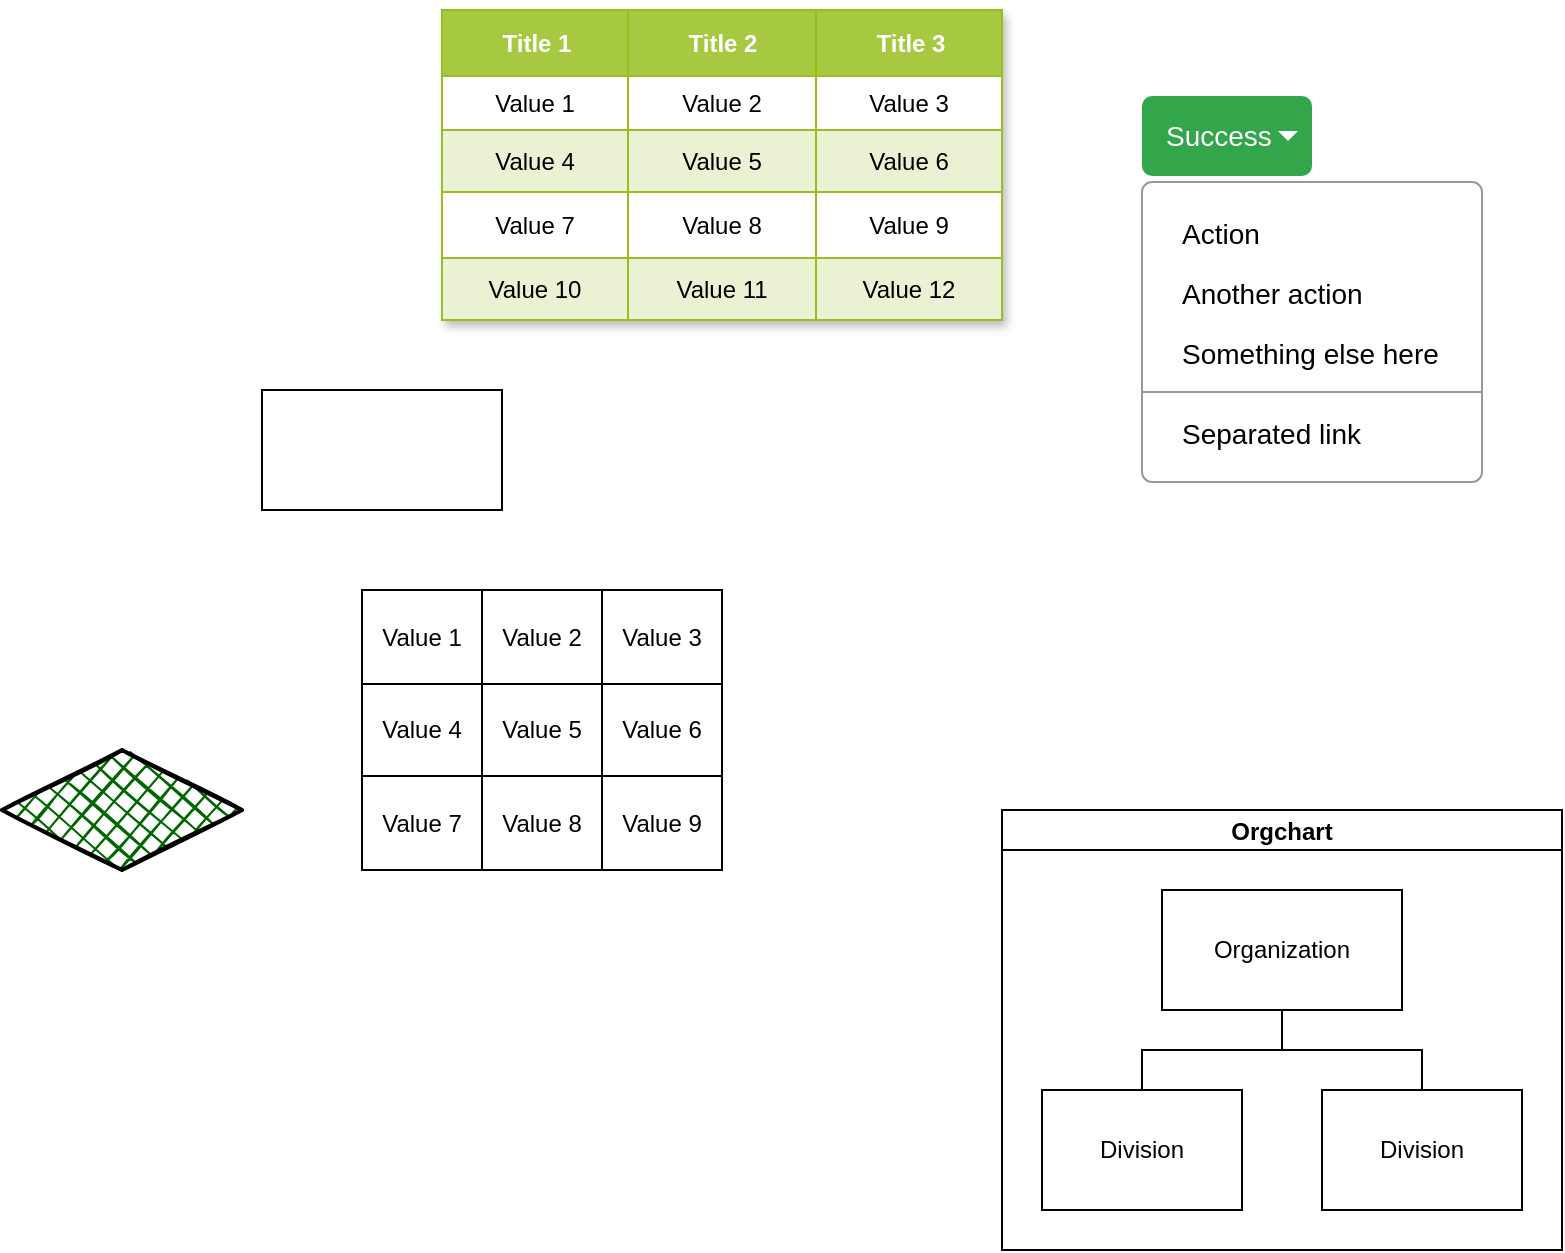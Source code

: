 <mxfile version="21.3.4" type="device">
  <diagram name="第 1 页" id="LPlaJvmciJl1bBwVOnsE">
    <mxGraphModel dx="1786" dy="684" grid="1" gridSize="10" guides="1" tooltips="1" connect="1" arrows="1" fold="1" page="1" pageScale="1" pageWidth="827" pageHeight="1169" math="0" shadow="0">
      <root>
        <mxCell id="0" />
        <mxCell id="1" parent="0" />
        <mxCell id="-VjTsKVu3mbZ37zovR0q-1" value="" style="rounded=0;whiteSpace=wrap;html=1;" vertex="1" parent="1">
          <mxGeometry x="120" y="240" width="120" height="60" as="geometry" />
        </mxCell>
        <mxCell id="-VjTsKVu3mbZ37zovR0q-2" value="" style="childLayout=tableLayout;recursiveResize=0;shadow=0;fillColor=none;" vertex="1" parent="1">
          <mxGeometry x="170" y="340" width="180" height="140" as="geometry" />
        </mxCell>
        <mxCell id="-VjTsKVu3mbZ37zovR0q-3" value="" style="shape=tableRow;horizontal=0;startSize=0;swimlaneHead=0;swimlaneBody=0;top=0;left=0;bottom=0;right=0;dropTarget=0;collapsible=0;recursiveResize=0;expand=0;fontStyle=0;fillColor=none;strokeColor=inherit;" vertex="1" parent="-VjTsKVu3mbZ37zovR0q-2">
          <mxGeometry width="180" height="47" as="geometry" />
        </mxCell>
        <mxCell id="-VjTsKVu3mbZ37zovR0q-4" value="Value 1" style="connectable=0;recursiveResize=0;strokeColor=inherit;fillColor=none;align=center;whiteSpace=wrap;html=1;" vertex="1" parent="-VjTsKVu3mbZ37zovR0q-3">
          <mxGeometry width="60" height="47" as="geometry">
            <mxRectangle width="60" height="47" as="alternateBounds" />
          </mxGeometry>
        </mxCell>
        <mxCell id="-VjTsKVu3mbZ37zovR0q-5" value="Value 2" style="connectable=0;recursiveResize=0;strokeColor=inherit;fillColor=none;align=center;whiteSpace=wrap;html=1;" vertex="1" parent="-VjTsKVu3mbZ37zovR0q-3">
          <mxGeometry x="60" width="60" height="47" as="geometry">
            <mxRectangle width="60" height="47" as="alternateBounds" />
          </mxGeometry>
        </mxCell>
        <mxCell id="-VjTsKVu3mbZ37zovR0q-6" value="Value 3" style="connectable=0;recursiveResize=0;strokeColor=inherit;fillColor=none;align=center;whiteSpace=wrap;html=1;" vertex="1" parent="-VjTsKVu3mbZ37zovR0q-3">
          <mxGeometry x="120" width="60" height="47" as="geometry">
            <mxRectangle width="60" height="47" as="alternateBounds" />
          </mxGeometry>
        </mxCell>
        <mxCell id="-VjTsKVu3mbZ37zovR0q-7" style="shape=tableRow;horizontal=0;startSize=0;swimlaneHead=0;swimlaneBody=0;top=0;left=0;bottom=0;right=0;dropTarget=0;collapsible=0;recursiveResize=0;expand=0;fontStyle=0;fillColor=none;strokeColor=inherit;" vertex="1" parent="-VjTsKVu3mbZ37zovR0q-2">
          <mxGeometry y="47" width="180" height="46" as="geometry" />
        </mxCell>
        <mxCell id="-VjTsKVu3mbZ37zovR0q-8" value="Value 4" style="connectable=0;recursiveResize=0;strokeColor=inherit;fillColor=none;align=center;whiteSpace=wrap;html=1;" vertex="1" parent="-VjTsKVu3mbZ37zovR0q-7">
          <mxGeometry width="60" height="46" as="geometry">
            <mxRectangle width="60" height="46" as="alternateBounds" />
          </mxGeometry>
        </mxCell>
        <mxCell id="-VjTsKVu3mbZ37zovR0q-9" value="Value 5" style="connectable=0;recursiveResize=0;strokeColor=inherit;fillColor=none;align=center;whiteSpace=wrap;html=1;" vertex="1" parent="-VjTsKVu3mbZ37zovR0q-7">
          <mxGeometry x="60" width="60" height="46" as="geometry">
            <mxRectangle width="60" height="46" as="alternateBounds" />
          </mxGeometry>
        </mxCell>
        <mxCell id="-VjTsKVu3mbZ37zovR0q-10" value="Value 6" style="connectable=0;recursiveResize=0;strokeColor=inherit;fillColor=none;align=center;whiteSpace=wrap;html=1;" vertex="1" parent="-VjTsKVu3mbZ37zovR0q-7">
          <mxGeometry x="120" width="60" height="46" as="geometry">
            <mxRectangle width="60" height="46" as="alternateBounds" />
          </mxGeometry>
        </mxCell>
        <mxCell id="-VjTsKVu3mbZ37zovR0q-11" style="shape=tableRow;horizontal=0;startSize=0;swimlaneHead=0;swimlaneBody=0;top=0;left=0;bottom=0;right=0;dropTarget=0;collapsible=0;recursiveResize=0;expand=0;fontStyle=0;fillColor=none;strokeColor=inherit;" vertex="1" parent="-VjTsKVu3mbZ37zovR0q-2">
          <mxGeometry y="93" width="180" height="47" as="geometry" />
        </mxCell>
        <mxCell id="-VjTsKVu3mbZ37zovR0q-12" value="Value 7" style="connectable=0;recursiveResize=0;strokeColor=inherit;fillColor=none;align=center;whiteSpace=wrap;html=1;" vertex="1" parent="-VjTsKVu3mbZ37zovR0q-11">
          <mxGeometry width="60" height="47" as="geometry">
            <mxRectangle width="60" height="47" as="alternateBounds" />
          </mxGeometry>
        </mxCell>
        <mxCell id="-VjTsKVu3mbZ37zovR0q-13" value="Value 8" style="connectable=0;recursiveResize=0;strokeColor=inherit;fillColor=none;align=center;whiteSpace=wrap;html=1;" vertex="1" parent="-VjTsKVu3mbZ37zovR0q-11">
          <mxGeometry x="60" width="60" height="47" as="geometry">
            <mxRectangle width="60" height="47" as="alternateBounds" />
          </mxGeometry>
        </mxCell>
        <mxCell id="-VjTsKVu3mbZ37zovR0q-14" value="Value 9" style="connectable=0;recursiveResize=0;strokeColor=inherit;fillColor=none;align=center;whiteSpace=wrap;html=1;" vertex="1" parent="-VjTsKVu3mbZ37zovR0q-11">
          <mxGeometry x="120" width="60" height="47" as="geometry">
            <mxRectangle width="60" height="47" as="alternateBounds" />
          </mxGeometry>
        </mxCell>
        <mxCell id="-VjTsKVu3mbZ37zovR0q-15" value="Assets" style="childLayout=tableLayout;recursiveResize=0;strokeColor=#98bf21;fillColor=#A7C942;shadow=1;" vertex="1" parent="1">
          <mxGeometry x="210" y="50" width="280" height="155" as="geometry" />
        </mxCell>
        <mxCell id="-VjTsKVu3mbZ37zovR0q-16" style="shape=tableRow;horizontal=0;startSize=0;swimlaneHead=0;swimlaneBody=0;top=0;left=0;bottom=0;right=0;dropTarget=0;collapsible=0;recursiveResize=0;expand=0;fontStyle=0;strokeColor=inherit;fillColor=#ffffff;" vertex="1" parent="-VjTsKVu3mbZ37zovR0q-15">
          <mxGeometry width="280" height="33" as="geometry" />
        </mxCell>
        <mxCell id="-VjTsKVu3mbZ37zovR0q-17" value="Title 1" style="connectable=0;recursiveResize=0;strokeColor=inherit;fillColor=#A7C942;align=center;fontStyle=1;fontColor=#FFFFFF;html=1;" vertex="1" parent="-VjTsKVu3mbZ37zovR0q-16">
          <mxGeometry width="93" height="33" as="geometry">
            <mxRectangle width="93" height="33" as="alternateBounds" />
          </mxGeometry>
        </mxCell>
        <mxCell id="-VjTsKVu3mbZ37zovR0q-18" value="Title 2" style="connectable=0;recursiveResize=0;strokeColor=inherit;fillColor=#A7C942;align=center;fontStyle=1;fontColor=#FFFFFF;html=1;" vertex="1" parent="-VjTsKVu3mbZ37zovR0q-16">
          <mxGeometry x="93" width="94" height="33" as="geometry">
            <mxRectangle width="94" height="33" as="alternateBounds" />
          </mxGeometry>
        </mxCell>
        <mxCell id="-VjTsKVu3mbZ37zovR0q-19" value="Title 3" style="connectable=0;recursiveResize=0;strokeColor=inherit;fillColor=#A7C942;align=center;fontStyle=1;fontColor=#FFFFFF;html=1;" vertex="1" parent="-VjTsKVu3mbZ37zovR0q-16">
          <mxGeometry x="187" width="93" height="33" as="geometry">
            <mxRectangle width="93" height="33" as="alternateBounds" />
          </mxGeometry>
        </mxCell>
        <mxCell id="-VjTsKVu3mbZ37zovR0q-20" value="" style="shape=tableRow;horizontal=0;startSize=0;swimlaneHead=0;swimlaneBody=0;top=0;left=0;bottom=0;right=0;dropTarget=0;collapsible=0;recursiveResize=0;expand=0;fontStyle=0;strokeColor=inherit;fillColor=#ffffff;" vertex="1" parent="-VjTsKVu3mbZ37zovR0q-15">
          <mxGeometry y="33" width="280" height="27" as="geometry" />
        </mxCell>
        <mxCell id="-VjTsKVu3mbZ37zovR0q-21" value="Value 1" style="connectable=0;recursiveResize=0;strokeColor=inherit;fillColor=inherit;align=center;whiteSpace=wrap;html=1;" vertex="1" parent="-VjTsKVu3mbZ37zovR0q-20">
          <mxGeometry width="93" height="27" as="geometry">
            <mxRectangle width="93" height="27" as="alternateBounds" />
          </mxGeometry>
        </mxCell>
        <mxCell id="-VjTsKVu3mbZ37zovR0q-22" value="Value 2" style="connectable=0;recursiveResize=0;strokeColor=inherit;fillColor=inherit;align=center;whiteSpace=wrap;html=1;" vertex="1" parent="-VjTsKVu3mbZ37zovR0q-20">
          <mxGeometry x="93" width="94" height="27" as="geometry">
            <mxRectangle width="94" height="27" as="alternateBounds" />
          </mxGeometry>
        </mxCell>
        <mxCell id="-VjTsKVu3mbZ37zovR0q-23" value="Value 3" style="connectable=0;recursiveResize=0;strokeColor=inherit;fillColor=inherit;align=center;whiteSpace=wrap;html=1;" vertex="1" parent="-VjTsKVu3mbZ37zovR0q-20">
          <mxGeometry x="187" width="93" height="27" as="geometry">
            <mxRectangle width="93" height="27" as="alternateBounds" />
          </mxGeometry>
        </mxCell>
        <mxCell id="-VjTsKVu3mbZ37zovR0q-24" value="" style="shape=tableRow;horizontal=0;startSize=0;swimlaneHead=0;swimlaneBody=0;top=0;left=0;bottom=0;right=0;dropTarget=0;collapsible=0;recursiveResize=0;expand=0;fontStyle=1;strokeColor=inherit;fillColor=#EAF2D3;" vertex="1" parent="-VjTsKVu3mbZ37zovR0q-15">
          <mxGeometry y="60" width="280" height="31" as="geometry" />
        </mxCell>
        <mxCell id="-VjTsKVu3mbZ37zovR0q-25" value="Value 4" style="connectable=0;recursiveResize=0;strokeColor=inherit;fillColor=inherit;whiteSpace=wrap;html=1;" vertex="1" parent="-VjTsKVu3mbZ37zovR0q-24">
          <mxGeometry width="93" height="31" as="geometry">
            <mxRectangle width="93" height="31" as="alternateBounds" />
          </mxGeometry>
        </mxCell>
        <mxCell id="-VjTsKVu3mbZ37zovR0q-26" value="Value 5" style="connectable=0;recursiveResize=0;strokeColor=inherit;fillColor=inherit;whiteSpace=wrap;html=1;" vertex="1" parent="-VjTsKVu3mbZ37zovR0q-24">
          <mxGeometry x="93" width="94" height="31" as="geometry">
            <mxRectangle width="94" height="31" as="alternateBounds" />
          </mxGeometry>
        </mxCell>
        <mxCell id="-VjTsKVu3mbZ37zovR0q-27" value="Value 6" style="connectable=0;recursiveResize=0;strokeColor=inherit;fillColor=inherit;whiteSpace=wrap;html=1;" vertex="1" parent="-VjTsKVu3mbZ37zovR0q-24">
          <mxGeometry x="187" width="93" height="31" as="geometry">
            <mxRectangle width="93" height="31" as="alternateBounds" />
          </mxGeometry>
        </mxCell>
        <mxCell id="-VjTsKVu3mbZ37zovR0q-28" value="" style="shape=tableRow;horizontal=0;startSize=0;swimlaneHead=0;swimlaneBody=0;top=0;left=0;bottom=0;right=0;dropTarget=0;collapsible=0;recursiveResize=0;expand=0;fontStyle=0;strokeColor=inherit;fillColor=#ffffff;" vertex="1" parent="-VjTsKVu3mbZ37zovR0q-15">
          <mxGeometry y="91" width="280" height="33" as="geometry" />
        </mxCell>
        <mxCell id="-VjTsKVu3mbZ37zovR0q-29" value="Value 7" style="connectable=0;recursiveResize=0;strokeColor=inherit;fillColor=inherit;fontStyle=0;align=center;whiteSpace=wrap;html=1;" vertex="1" parent="-VjTsKVu3mbZ37zovR0q-28">
          <mxGeometry width="93" height="33" as="geometry">
            <mxRectangle width="93" height="33" as="alternateBounds" />
          </mxGeometry>
        </mxCell>
        <mxCell id="-VjTsKVu3mbZ37zovR0q-30" value="Value 8" style="connectable=0;recursiveResize=0;strokeColor=inherit;fillColor=inherit;fontStyle=0;align=center;whiteSpace=wrap;html=1;" vertex="1" parent="-VjTsKVu3mbZ37zovR0q-28">
          <mxGeometry x="93" width="94" height="33" as="geometry">
            <mxRectangle width="94" height="33" as="alternateBounds" />
          </mxGeometry>
        </mxCell>
        <mxCell id="-VjTsKVu3mbZ37zovR0q-31" value="Value 9" style="connectable=0;recursiveResize=0;strokeColor=inherit;fillColor=inherit;fontStyle=0;align=center;whiteSpace=wrap;html=1;" vertex="1" parent="-VjTsKVu3mbZ37zovR0q-28">
          <mxGeometry x="187" width="93" height="33" as="geometry">
            <mxRectangle width="93" height="33" as="alternateBounds" />
          </mxGeometry>
        </mxCell>
        <mxCell id="-VjTsKVu3mbZ37zovR0q-32" value="" style="shape=tableRow;horizontal=0;startSize=0;swimlaneHead=0;swimlaneBody=0;top=0;left=0;bottom=0;right=0;dropTarget=0;collapsible=0;recursiveResize=0;expand=0;fontStyle=1;strokeColor=inherit;fillColor=#EAF2D3;" vertex="1" parent="-VjTsKVu3mbZ37zovR0q-15">
          <mxGeometry y="124" width="280" height="31" as="geometry" />
        </mxCell>
        <mxCell id="-VjTsKVu3mbZ37zovR0q-33" value="Value 10" style="connectable=0;recursiveResize=0;strokeColor=inherit;fillColor=inherit;whiteSpace=wrap;html=1;" vertex="1" parent="-VjTsKVu3mbZ37zovR0q-32">
          <mxGeometry width="93" height="31" as="geometry">
            <mxRectangle width="93" height="31" as="alternateBounds" />
          </mxGeometry>
        </mxCell>
        <mxCell id="-VjTsKVu3mbZ37zovR0q-34" value="Value 11" style="connectable=0;recursiveResize=0;strokeColor=inherit;fillColor=inherit;whiteSpace=wrap;html=1;" vertex="1" parent="-VjTsKVu3mbZ37zovR0q-32">
          <mxGeometry x="93" width="94" height="31" as="geometry">
            <mxRectangle width="94" height="31" as="alternateBounds" />
          </mxGeometry>
        </mxCell>
        <mxCell id="-VjTsKVu3mbZ37zovR0q-35" value="Value 12" style="connectable=0;recursiveResize=0;strokeColor=inherit;fillColor=inherit;whiteSpace=wrap;html=1;" vertex="1" parent="-VjTsKVu3mbZ37zovR0q-32">
          <mxGeometry x="187" width="93" height="31" as="geometry">
            <mxRectangle width="93" height="31" as="alternateBounds" />
          </mxGeometry>
        </mxCell>
        <mxCell id="-VjTsKVu3mbZ37zovR0q-36" value="" style="rhombus;whiteSpace=wrap;html=1;strokeWidth=2;fillWeight=-1;hachureGap=8;fillStyle=cross-hatch;fillColor=#006600;sketch=1;" vertex="1" parent="1">
          <mxGeometry x="-10" y="420" width="120" height="60" as="geometry" />
        </mxCell>
        <mxCell id="-VjTsKVu3mbZ37zovR0q-37" value="Orgchart" style="swimlane;startSize=20;horizontal=1;containerType=tree;newEdgeStyle={&quot;edgeStyle&quot;:&quot;elbowEdgeStyle&quot;,&quot;startArrow&quot;:&quot;none&quot;,&quot;endArrow&quot;:&quot;none&quot;};" vertex="1" parent="1">
          <mxGeometry x="490" y="450" width="280" height="220" as="geometry" />
        </mxCell>
        <mxCell id="-VjTsKVu3mbZ37zovR0q-38" value="" style="edgeStyle=elbowEdgeStyle;elbow=vertical;sourcePerimeterSpacing=0;targetPerimeterSpacing=0;startArrow=none;endArrow=none;rounded=0;curved=0;" edge="1" parent="-VjTsKVu3mbZ37zovR0q-37" source="-VjTsKVu3mbZ37zovR0q-40" target="-VjTsKVu3mbZ37zovR0q-41">
          <mxGeometry relative="1" as="geometry" />
        </mxCell>
        <mxCell id="-VjTsKVu3mbZ37zovR0q-39" value="" style="edgeStyle=elbowEdgeStyle;elbow=vertical;sourcePerimeterSpacing=0;targetPerimeterSpacing=0;startArrow=none;endArrow=none;rounded=0;curved=0;" edge="1" parent="-VjTsKVu3mbZ37zovR0q-37" source="-VjTsKVu3mbZ37zovR0q-40" target="-VjTsKVu3mbZ37zovR0q-42">
          <mxGeometry relative="1" as="geometry" />
        </mxCell>
        <UserObject label="Organization" treeRoot="1" id="-VjTsKVu3mbZ37zovR0q-40">
          <mxCell style="whiteSpace=wrap;html=1;align=center;treeFolding=1;treeMoving=1;newEdgeStyle={&quot;edgeStyle&quot;:&quot;elbowEdgeStyle&quot;,&quot;startArrow&quot;:&quot;none&quot;,&quot;endArrow&quot;:&quot;none&quot;};" vertex="1" parent="-VjTsKVu3mbZ37zovR0q-37">
            <mxGeometry x="80" y="40" width="120" height="60" as="geometry" />
          </mxCell>
        </UserObject>
        <mxCell id="-VjTsKVu3mbZ37zovR0q-41" value="Division" style="whiteSpace=wrap;html=1;align=center;verticalAlign=middle;treeFolding=1;treeMoving=1;newEdgeStyle={&quot;edgeStyle&quot;:&quot;elbowEdgeStyle&quot;,&quot;startArrow&quot;:&quot;none&quot;,&quot;endArrow&quot;:&quot;none&quot;};" vertex="1" parent="-VjTsKVu3mbZ37zovR0q-37">
          <mxGeometry x="20" y="140" width="100" height="60" as="geometry" />
        </mxCell>
        <mxCell id="-VjTsKVu3mbZ37zovR0q-42" value="Division" style="whiteSpace=wrap;html=1;align=center;verticalAlign=middle;treeFolding=1;treeMoving=1;newEdgeStyle={&quot;edgeStyle&quot;:&quot;elbowEdgeStyle&quot;,&quot;startArrow&quot;:&quot;none&quot;,&quot;endArrow&quot;:&quot;none&quot;};" vertex="1" parent="-VjTsKVu3mbZ37zovR0q-37">
          <mxGeometry x="160" y="140" width="100" height="60" as="geometry" />
        </mxCell>
        <mxCell id="-VjTsKVu3mbZ37zovR0q-43" value="Success" style="html=1;shadow=0;dashed=0;shape=mxgraph.bootstrap.rrect;rSize=5;strokeColor=none;strokeWidth=1;fillColor=#33A64C;fontColor=#ffffff;whiteSpace=wrap;align=left;verticalAlign=middle;fontStyle=0;fontSize=14;spacingLeft=10;" vertex="1" parent="1">
          <mxGeometry x="560" y="93" width="85" height="40" as="geometry" />
        </mxCell>
        <mxCell id="-VjTsKVu3mbZ37zovR0q-44" value="" style="shape=triangle;direction=south;fillColor=#ffffff;strokeColor=none;perimeter=none;" vertex="1" parent="-VjTsKVu3mbZ37zovR0q-43">
          <mxGeometry x="1" y="0.5" width="10" height="5" relative="1" as="geometry">
            <mxPoint x="-17" y="-2.5" as="offset" />
          </mxGeometry>
        </mxCell>
        <mxCell id="-VjTsKVu3mbZ37zovR0q-45" value="" style="html=1;shadow=0;dashed=0;shape=mxgraph.bootstrap.rrect;rSize=5;fillColor=#ffffff;strokeColor=#999999;" vertex="1" parent="1">
          <mxGeometry x="560" y="136" width="170" height="150" as="geometry" />
        </mxCell>
        <mxCell id="-VjTsKVu3mbZ37zovR0q-46" value="Action" style="fillColor=none;strokeColor=none;align=left;spacing=20;fontSize=14;" vertex="1" parent="-VjTsKVu3mbZ37zovR0q-45">
          <mxGeometry width="170" height="30" relative="1" as="geometry">
            <mxPoint y="10" as="offset" />
          </mxGeometry>
        </mxCell>
        <mxCell id="-VjTsKVu3mbZ37zovR0q-47" value="Another action" style="fillColor=none;strokeColor=none;align=left;spacing=20;fontSize=14;" vertex="1" parent="-VjTsKVu3mbZ37zovR0q-45">
          <mxGeometry width="170" height="30" relative="1" as="geometry">
            <mxPoint y="40" as="offset" />
          </mxGeometry>
        </mxCell>
        <mxCell id="-VjTsKVu3mbZ37zovR0q-48" value="Something else here" style="fillColor=none;strokeColor=none;align=left;spacing=20;fontSize=14;" vertex="1" parent="-VjTsKVu3mbZ37zovR0q-45">
          <mxGeometry width="170" height="30" relative="1" as="geometry">
            <mxPoint y="70" as="offset" />
          </mxGeometry>
        </mxCell>
        <mxCell id="-VjTsKVu3mbZ37zovR0q-49" value="" style="shape=line;strokeColor=#999999;perimeter=none;resizeWidth=1;" vertex="1" parent="-VjTsKVu3mbZ37zovR0q-45">
          <mxGeometry width="170" height="10" relative="1" as="geometry">
            <mxPoint y="100" as="offset" />
          </mxGeometry>
        </mxCell>
        <mxCell id="-VjTsKVu3mbZ37zovR0q-50" value="Separated link" style="fillColor=none;strokeColor=none;align=left;spacing=20;fontSize=14;" vertex="1" parent="-VjTsKVu3mbZ37zovR0q-45">
          <mxGeometry width="170" height="30" relative="1" as="geometry">
            <mxPoint y="110" as="offset" />
          </mxGeometry>
        </mxCell>
      </root>
    </mxGraphModel>
  </diagram>
</mxfile>

